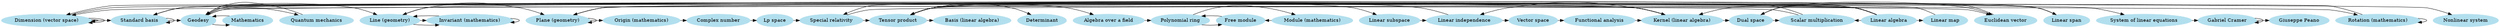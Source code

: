 // Created by WikInsite
digraph "Wikipedia Hierarchy" {
	size="35,45"
	"Dimension (vector space)" [label="Dimension (vector space)" color=lightblue2 style=filled]
	Geodesy [label=Geodesy color=lightblue2 style=filled]
	"Tensor product" [label="Tensor product" color=lightblue2 style=filled]
	"Linear independence" [label="Linear independence" color=lightblue2 style=filled]
	Mathematics [label=Mathematics color=lightblue2 style=filled]
	"Special relativity" [label="Special relativity" color=lightblue2 style=filled]
	"Polynomial ring" [label="Polynomial ring" color=lightblue2 style=filled]
	"Kernel (linear algebra)" [label="Kernel (linear algebra)" color=lightblue2 style=filled]
	"Basis (linear algebra)" [label="Basis (linear algebra)" color=lightblue2 style=filled]
	Determinant [label=Determinant color=lightblue2 style=filled]
	"Giuseppe Peano" [label="Giuseppe Peano" color=lightblue2 style=filled]
	"Algebra over a field" [label="Algebra over a field" color=lightblue2 style=filled]
	"Lp space" [label="Lp space" color=lightblue2 style=filled]
	"Dual space" [label="Dual space" color=lightblue2 style=filled]
	"Free module" [label="Free module" color=lightblue2 style=filled]
	"Vector space" [label="Vector space" color=lightblue2 style=filled]
	"Module (mathematics)" [label="Module (mathematics)" color=lightblue2 style=filled]
	"Quantum mechanics" [label="Quantum mechanics" color=lightblue2 style=filled]
	"Linear algebra" [label="Linear algebra" color=lightblue2 style=filled]
	"Line (geometry)" [label="Line (geometry)" color=lightblue2 style=filled]
	"Scalar multiplication" [label="Scalar multiplication" color=lightblue2 style=filled]
	"Standard basis" [label="Standard basis" color=lightblue2 style=filled]
	"Gabriel Cramer" [label="Gabriel Cramer" color=lightblue2 style=filled]
	"Linear span" [label="Linear span" color=lightblue2 style=filled]
	"Origin (mathematics)" [label="Origin (mathematics)" color=lightblue2 style=filled]
	"System of linear equations" [label="System of linear equations" color=lightblue2 style=filled]
	"Functional analysis" [label="Functional analysis" color=lightblue2 style=filled]
	"Rotation (mathematics)" [label="Rotation (mathematics)" color=lightblue2 style=filled]
	"Linear map" [label="Linear map" color=lightblue2 style=filled]
	"Complex number" [label="Complex number" color=lightblue2 style=filled]
	"Nonlinear system" [label="Nonlinear system" color=lightblue2 style=filled]
	"Linear subspace" [label="Linear subspace" color=lightblue2 style=filled]
	"Invariant (mathematics)" [label="Invariant (mathematics)" color=lightblue2 style=filled]
	"Plane (geometry)" [label="Plane (geometry)" color=lightblue2 style=filled]
	"Euclidean vector" [label="Euclidean vector" color=lightblue2 style=filled]
	"Linear algebra" -> "Scalar multiplication" [constraint=false]
	"Scalar multiplication" -> "Dimension (vector space)" [constraint=false]
	"Dimension (vector space)" -> "Dimension (vector space)" [constraint=false]
	"Dimension (vector space)" -> "Dimension (vector space)" [constraint=false]
	"Dimension (vector space)" -> "Standard basis" [constraint=false]
	"Standard basis" -> Geodesy [constraint=false]
	Geodesy -> "Line (geometry)" [constraint=false]
	"Line (geometry)" -> "Invariant (mathematics)" [constraint=false]
	"Invariant (mathematics)" -> "Invariant (mathematics)" [constraint=false]
	"Linear algebra" -> "Linear map" [constraint=false]
	"Linear map" -> "Tensor product" [constraint=false]
	"Tensor product" -> "Linear subspace" [constraint=false]
	"Linear subspace" -> "Linear independence" [constraint=false]
	"Linear independence" -> "Vector space" [constraint=false]
	"Vector space" -> "Functional analysis" [constraint=false]
	"Functional analysis" -> "Kernel (linear algebra)" [constraint=false]
	"Kernel (linear algebra)" -> "Tensor product" [constraint=false]
	"Tensor product" -> Determinant [constraint=false]
	"Linear algebra" -> "Standard basis" [constraint=false]
	"Standard basis" -> "Standard basis" [constraint=false]
	"Standard basis" -> "Kernel (linear algebra)" [constraint=false]
	"Kernel (linear algebra)" -> "Dual space" [constraint=false]
	"Dual space" -> "Scalar multiplication" [constraint=false]
	"Scalar multiplication" -> "Dimension (vector space)" [constraint=false]
	"Dimension (vector space)" -> "Linear span" [constraint=false]
	"Linear span" -> "Dual space" [constraint=false]
	"Dual space" -> "Euclidean vector" [constraint=false]
	"Linear algebra" -> "Plane (geometry)" [constraint=false]
	"Plane (geometry)" -> "Origin (mathematics)" [constraint=false]
	"Origin (mathematics)" -> "Complex number" [constraint=false]
	"Complex number" -> "Lp space" [constraint=false]
	"Lp space" -> "Special relativity" [constraint=false]
	"Special relativity" -> "Euclidean vector" [constraint=false]
	"Euclidean vector" -> "Special relativity" [constraint=false]
	"Special relativity" -> "Tensor product" [constraint=false]
	"Tensor product" -> "Basis (linear algebra)" [constraint=false]
	"Linear algebra" -> Geodesy [constraint=false]
	Geodesy -> "Rotation (mathematics)" [constraint=false]
	"Rotation (mathematics)" -> "Rotation (mathematics)" [constraint=false]
	"Rotation (mathematics)" -> Geodesy [constraint=false]
	Geodesy -> Mathematics [constraint=false]
	Mathematics -> Geodesy [constraint=false]
	Geodesy -> "Quantum mechanics" [constraint=false]
	"Quantum mechanics" -> Geodesy [constraint=false]
	Geodesy -> "Nonlinear system" [constraint=false]
	"Linear algebra" -> "Line (geometry)" [constraint=false]
	"Line (geometry)" -> "Invariant (mathematics)" [constraint=false]
	"Invariant (mathematics)" -> "Line (geometry)" [constraint=false]
	"Line (geometry)" -> "Plane (geometry)" [constraint=false]
	"Plane (geometry)" -> "Plane (geometry)" [constraint=false]
	"Plane (geometry)" -> "System of linear equations" [constraint=false]
	"System of linear equations" -> "Gabriel Cramer" [constraint=false]
	"Gabriel Cramer" -> "Gabriel Cramer" [constraint=false]
	"Gabriel Cramer" -> "Giuseppe Peano" [constraint=false]
	"Linear algebra" -> "Kernel (linear algebra)" [constraint=false]
	"Kernel (linear algebra)" -> "Linear independence" [constraint=false]
	"Linear independence" -> "Tensor product" [constraint=false]
	"Tensor product" -> "Algebra over a field" [constraint=false]
	"Algebra over a field" -> "Polynomial ring" [constraint=false]
	"Polynomial ring" -> "Free module" [constraint=false]
	"Free module" -> "Polynomial ring" [constraint=false]
	"Polynomial ring" -> "Module (mathematics)" [constraint=false]
	"Module (mathematics)" -> "Free module" [constraint=false]
}
